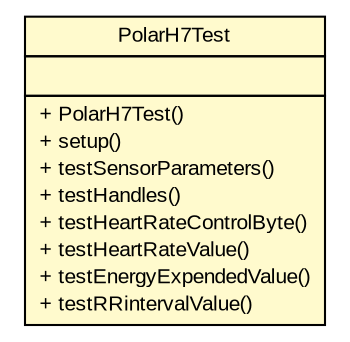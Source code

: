 #!/usr/local/bin/dot
#
# Class diagram 
# Generated by UMLGraph version R5_6 (http://www.umlgraph.org/)
#

digraph G {
	edge [fontname="arial",fontsize=10,labelfontname="arial",labelfontsize=10];
	node [fontname="arial",fontsize=10,shape=plaintext];
	nodesep=0.25;
	ranksep=0.5;
	// de.fhg.fit.biomos.sensorplatform.sensor.PolarH7Test
	c272 [label=<<table title="de.fhg.fit.biomos.sensorplatform.sensor.PolarH7Test" border="0" cellborder="1" cellspacing="0" cellpadding="2" port="p" bgcolor="lemonChiffon" href="./PolarH7Test.html">
		<tr><td><table border="0" cellspacing="0" cellpadding="1">
<tr><td align="center" balign="center"> PolarH7Test </td></tr>
		</table></td></tr>
		<tr><td><table border="0" cellspacing="0" cellpadding="1">
<tr><td align="left" balign="left">  </td></tr>
		</table></td></tr>
		<tr><td><table border="0" cellspacing="0" cellpadding="1">
<tr><td align="left" balign="left"> + PolarH7Test() </td></tr>
<tr><td align="left" balign="left"> + setup() </td></tr>
<tr><td align="left" balign="left"> + testSensorParameters() </td></tr>
<tr><td align="left" balign="left"> + testHandles() </td></tr>
<tr><td align="left" balign="left"> + testHeartRateControlByte() </td></tr>
<tr><td align="left" balign="left"> + testHeartRateValue() </td></tr>
<tr><td align="left" balign="left"> + testEnergyExpendedValue() </td></tr>
<tr><td align="left" balign="left"> + testRRintervalValue() </td></tr>
		</table></td></tr>
		</table>>, URL="./PolarH7Test.html", fontname="arial", fontcolor="black", fontsize=10.0];
}

